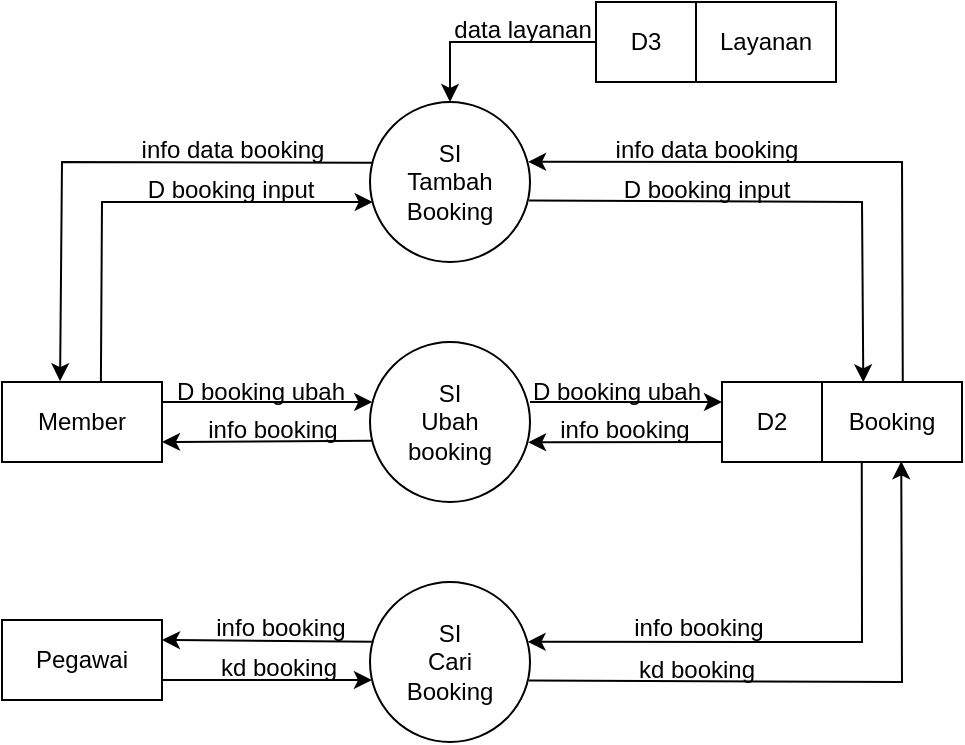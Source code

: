 <mxfile version="27.1.3">
  <diagram name="Halaman-1" id="n2_zF1zKRwBKk121WIfc">
    <mxGraphModel dx="769" dy="371" grid="1" gridSize="10" guides="1" tooltips="1" connect="1" arrows="1" fold="1" page="1" pageScale="1" pageWidth="827" pageHeight="1169" math="0" shadow="0">
      <root>
        <mxCell id="0" />
        <mxCell id="1" parent="0" />
        <mxCell id="7njYJq9A1wwpvdpyOb3C-1" value="Member" style="rounded=0;whiteSpace=wrap;html=1;" parent="1" vertex="1">
          <mxGeometry x="200" y="560" width="80" height="40" as="geometry" />
        </mxCell>
        <mxCell id="7njYJq9A1wwpvdpyOb3C-2" value="SI&lt;div&gt;Ubah&lt;br&gt;&lt;div&gt;booking&lt;/div&gt;&lt;/div&gt;" style="ellipse;whiteSpace=wrap;html=1;" parent="1" vertex="1">
          <mxGeometry x="384" y="540" width="80" height="80" as="geometry" />
        </mxCell>
        <mxCell id="7njYJq9A1wwpvdpyOb3C-3" value="SI&lt;div&gt;Tambah&lt;br&gt;&lt;div&gt;Booking&lt;/div&gt;&lt;/div&gt;" style="ellipse;whiteSpace=wrap;html=1;" parent="1" vertex="1">
          <mxGeometry x="384" y="420" width="80" height="80" as="geometry" />
        </mxCell>
        <mxCell id="7njYJq9A1wwpvdpyOb3C-4" value="SI&lt;div&gt;Cari&lt;br&gt;&lt;div&gt;Booking&lt;/div&gt;&lt;/div&gt;" style="ellipse;whiteSpace=wrap;html=1;" parent="1" vertex="1">
          <mxGeometry x="384" y="660" width="80" height="80" as="geometry" />
        </mxCell>
        <mxCell id="7njYJq9A1wwpvdpyOb3C-7" value="" style="endArrow=classic;html=1;rounded=0;exitX=0.618;exitY=0.013;exitDx=0;exitDy=0;exitPerimeter=0;entryX=0.017;entryY=0.625;entryDx=0;entryDy=0;entryPerimeter=0;" parent="1" source="7njYJq9A1wwpvdpyOb3C-1" target="7njYJq9A1wwpvdpyOb3C-3" edge="1">
          <mxGeometry width="50" height="50" relative="1" as="geometry">
            <mxPoint x="300" y="550" as="sourcePoint" />
            <mxPoint x="350" y="500" as="targetPoint" />
            <Array as="points">
              <mxPoint x="250" y="470" />
            </Array>
          </mxGeometry>
        </mxCell>
        <mxCell id="7njYJq9A1wwpvdpyOb3C-8" value="" style="endArrow=classic;html=1;rounded=0;entryX=0.363;entryY=-0.01;entryDx=0;entryDy=0;entryPerimeter=0;exitX=0.014;exitY=0.379;exitDx=0;exitDy=0;exitPerimeter=0;" parent="1" source="7njYJq9A1wwpvdpyOb3C-3" target="7njYJq9A1wwpvdpyOb3C-1" edge="1">
          <mxGeometry width="50" height="50" relative="1" as="geometry">
            <mxPoint x="320" y="540" as="sourcePoint" />
            <mxPoint x="370" y="490" as="targetPoint" />
            <Array as="points">
              <mxPoint x="230" y="450" />
            </Array>
          </mxGeometry>
        </mxCell>
        <mxCell id="7njYJq9A1wwpvdpyOb3C-9" value="D booking input" style="text;html=1;align=center;verticalAlign=middle;resizable=0;points=[];autosize=1;strokeColor=none;fillColor=none;" parent="1" vertex="1">
          <mxGeometry x="259" y="449" width="110" height="30" as="geometry" />
        </mxCell>
        <mxCell id="7njYJq9A1wwpvdpyOb3C-10" value="info data booking" style="text;html=1;align=center;verticalAlign=middle;resizable=0;points=[];autosize=1;strokeColor=none;fillColor=none;" parent="1" vertex="1">
          <mxGeometry x="260" y="429" width="110" height="30" as="geometry" />
        </mxCell>
        <mxCell id="7njYJq9A1wwpvdpyOb3C-11" value="Booking" style="rounded=0;whiteSpace=wrap;html=1;" parent="1" vertex="1">
          <mxGeometry x="610" y="560" width="70" height="40" as="geometry" />
        </mxCell>
        <mxCell id="7njYJq9A1wwpvdpyOb3C-12" value="D2" style="rounded=0;whiteSpace=wrap;html=1;" parent="1" vertex="1">
          <mxGeometry x="560" y="560" width="50" height="40" as="geometry" />
        </mxCell>
        <mxCell id="7njYJq9A1wwpvdpyOb3C-13" value="" style="endArrow=classic;html=1;rounded=0;exitX=0.994;exitY=0.615;exitDx=0;exitDy=0;exitPerimeter=0;entryX=0.295;entryY=0.004;entryDx=0;entryDy=0;entryPerimeter=0;" parent="1" source="7njYJq9A1wwpvdpyOb3C-3" target="7njYJq9A1wwpvdpyOb3C-11" edge="1">
          <mxGeometry width="50" height="50" relative="1" as="geometry">
            <mxPoint x="480" y="469" as="sourcePoint" />
            <mxPoint x="600" y="550" as="targetPoint" />
            <Array as="points">
              <mxPoint x="630" y="470" />
            </Array>
          </mxGeometry>
        </mxCell>
        <mxCell id="7njYJq9A1wwpvdpyOb3C-14" value="" style="endArrow=classic;html=1;rounded=0;entryX=0.988;entryY=0.374;entryDx=0;entryDy=0;entryPerimeter=0;exitX=0.577;exitY=0.001;exitDx=0;exitDy=0;exitPerimeter=0;" parent="1" source="7njYJq9A1wwpvdpyOb3C-11" target="7njYJq9A1wwpvdpyOb3C-3" edge="1">
          <mxGeometry width="50" height="50" relative="1" as="geometry">
            <mxPoint x="640" y="550" as="sourcePoint" />
            <mxPoint x="540" y="470" as="targetPoint" />
            <Array as="points">
              <mxPoint x="650" y="450" />
            </Array>
          </mxGeometry>
        </mxCell>
        <mxCell id="7njYJq9A1wwpvdpyOb3C-15" value="D booking input" style="text;html=1;align=center;verticalAlign=middle;resizable=0;points=[];autosize=1;strokeColor=none;fillColor=none;" parent="1" vertex="1">
          <mxGeometry x="497" y="449" width="110" height="30" as="geometry" />
        </mxCell>
        <mxCell id="7njYJq9A1wwpvdpyOb3C-16" value="info data booking" style="text;html=1;align=center;verticalAlign=middle;resizable=0;points=[];autosize=1;strokeColor=none;fillColor=none;" parent="1" vertex="1">
          <mxGeometry x="497" y="429" width="110" height="30" as="geometry" />
        </mxCell>
        <mxCell id="7njYJq9A1wwpvdpyOb3C-17" value="" style="endArrow=classic;html=1;rounded=0;exitX=1;exitY=0.25;exitDx=0;exitDy=0;entryX=0.014;entryY=0.375;entryDx=0;entryDy=0;entryPerimeter=0;" parent="1" source="7njYJq9A1wwpvdpyOb3C-1" target="7njYJq9A1wwpvdpyOb3C-2" edge="1">
          <mxGeometry width="50" height="50" relative="1" as="geometry">
            <mxPoint x="340" y="620" as="sourcePoint" />
            <mxPoint x="370" y="570" as="targetPoint" />
          </mxGeometry>
        </mxCell>
        <mxCell id="7njYJq9A1wwpvdpyOb3C-18" value="" style="endArrow=classic;html=1;rounded=0;exitX=1;exitY=0.25;exitDx=0;exitDy=0;entryX=0;entryY=0.25;entryDx=0;entryDy=0;" parent="1" target="7njYJq9A1wwpvdpyOb3C-12" edge="1">
          <mxGeometry width="50" height="50" relative="1" as="geometry">
            <mxPoint x="464" y="570" as="sourcePoint" />
            <mxPoint x="569" y="570" as="targetPoint" />
          </mxGeometry>
        </mxCell>
        <mxCell id="7njYJq9A1wwpvdpyOb3C-19" value="" style="endArrow=classic;html=1;rounded=0;exitX=0.012;exitY=0.617;exitDx=0;exitDy=0;entryX=1;entryY=0.75;entryDx=0;entryDy=0;exitPerimeter=0;" parent="1" source="7njYJq9A1wwpvdpyOb3C-2" target="7njYJq9A1wwpvdpyOb3C-1" edge="1">
          <mxGeometry width="50" height="50" relative="1" as="geometry">
            <mxPoint x="474" y="580" as="sourcePoint" />
            <mxPoint x="570" y="580" as="targetPoint" />
          </mxGeometry>
        </mxCell>
        <mxCell id="7njYJq9A1wwpvdpyOb3C-20" value="" style="endArrow=classic;html=1;rounded=0;exitX=0.012;exitY=0.617;exitDx=0;exitDy=0;exitPerimeter=0;entryX=0.988;entryY=0.627;entryDx=0;entryDy=0;entryPerimeter=0;" parent="1" target="7njYJq9A1wwpvdpyOb3C-2" edge="1">
          <mxGeometry width="50" height="50" relative="1" as="geometry">
            <mxPoint x="560" y="590" as="sourcePoint" />
            <mxPoint x="470" y="610" as="targetPoint" />
          </mxGeometry>
        </mxCell>
        <mxCell id="7njYJq9A1wwpvdpyOb3C-23" value="" style="endArrow=classic;html=1;rounded=0;exitX=0.993;exitY=0.615;exitDx=0;exitDy=0;exitPerimeter=0;entryX=0.566;entryY=0.991;entryDx=0;entryDy=0;entryPerimeter=0;" parent="1" source="7njYJq9A1wwpvdpyOb3C-4" target="7njYJq9A1wwpvdpyOb3C-11" edge="1">
          <mxGeometry width="50" height="50" relative="1" as="geometry">
            <mxPoint x="570" y="700" as="sourcePoint" />
            <mxPoint x="660" y="610" as="targetPoint" />
            <Array as="points">
              <mxPoint x="650" y="710" />
            </Array>
          </mxGeometry>
        </mxCell>
        <mxCell id="7njYJq9A1wwpvdpyOb3C-24" value="" style="endArrow=classic;html=1;rounded=0;entryX=0.985;entryY=0.374;entryDx=0;entryDy=0;entryPerimeter=0;exitX=0.284;exitY=1.001;exitDx=0;exitDy=0;exitPerimeter=0;" parent="1" source="7njYJq9A1wwpvdpyOb3C-11" target="7njYJq9A1wwpvdpyOb3C-4" edge="1">
          <mxGeometry width="50" height="50" relative="1" as="geometry">
            <mxPoint x="620" y="620" as="sourcePoint" />
            <mxPoint x="550" y="620" as="targetPoint" />
            <Array as="points">
              <mxPoint x="630" y="690" />
            </Array>
          </mxGeometry>
        </mxCell>
        <mxCell id="7njYJq9A1wwpvdpyOb3C-25" value="D booking ubah" style="text;html=1;align=center;verticalAlign=middle;resizable=0;points=[];autosize=1;strokeColor=none;fillColor=none;" parent="1" vertex="1">
          <mxGeometry x="274" y="550" width="110" height="30" as="geometry" />
        </mxCell>
        <mxCell id="7njYJq9A1wwpvdpyOb3C-26" value="info booking" style="text;html=1;align=center;verticalAlign=middle;resizable=0;points=[];autosize=1;strokeColor=none;fillColor=none;" parent="1" vertex="1">
          <mxGeometry x="290" y="569" width="90" height="30" as="geometry" />
        </mxCell>
        <mxCell id="7njYJq9A1wwpvdpyOb3C-33" value="D booking ubah" style="text;html=1;align=center;verticalAlign=middle;resizable=0;points=[];autosize=1;strokeColor=none;fillColor=none;" parent="1" vertex="1">
          <mxGeometry x="452" y="550" width="110" height="30" as="geometry" />
        </mxCell>
        <mxCell id="7njYJq9A1wwpvdpyOb3C-34" value="info booking" style="text;html=1;align=center;verticalAlign=middle;resizable=0;points=[];autosize=1;strokeColor=none;fillColor=none;" parent="1" vertex="1">
          <mxGeometry x="466" y="569" width="90" height="30" as="geometry" />
        </mxCell>
        <mxCell id="7njYJq9A1wwpvdpyOb3C-35" value="info booking" style="text;html=1;align=center;verticalAlign=middle;resizable=0;points=[];autosize=1;strokeColor=none;fillColor=none;" parent="1" vertex="1">
          <mxGeometry x="294" y="668" width="90" height="30" as="geometry" />
        </mxCell>
        <mxCell id="7njYJq9A1wwpvdpyOb3C-36" value="kd booking" style="text;html=1;align=center;verticalAlign=middle;resizable=0;points=[];autosize=1;strokeColor=none;fillColor=none;" parent="1" vertex="1">
          <mxGeometry x="298" y="688" width="80" height="30" as="geometry" />
        </mxCell>
        <mxCell id="7njYJq9A1wwpvdpyOb3C-37" value="info booking" style="text;html=1;align=center;verticalAlign=middle;resizable=0;points=[];autosize=1;strokeColor=none;fillColor=none;" parent="1" vertex="1">
          <mxGeometry x="503" y="668" width="90" height="30" as="geometry" />
        </mxCell>
        <mxCell id="7njYJq9A1wwpvdpyOb3C-38" value="kd booking" style="text;html=1;align=center;verticalAlign=middle;resizable=0;points=[];autosize=1;strokeColor=none;fillColor=none;" parent="1" vertex="1">
          <mxGeometry x="507" y="689" width="80" height="30" as="geometry" />
        </mxCell>
        <mxCell id="01pQ-uQCz1l4PfMcZEVC-1" value="Pegawai" style="rounded=0;whiteSpace=wrap;html=1;" vertex="1" parent="1">
          <mxGeometry x="200" y="679" width="80" height="40" as="geometry" />
        </mxCell>
        <mxCell id="01pQ-uQCz1l4PfMcZEVC-2" value="" style="endArrow=classic;html=1;rounded=0;exitX=1;exitY=0.75;exitDx=0;exitDy=0;entryX=0.012;entryY=0.613;entryDx=0;entryDy=0;entryPerimeter=0;" edge="1" parent="1" source="01pQ-uQCz1l4PfMcZEVC-1" target="7njYJq9A1wwpvdpyOb3C-4">
          <mxGeometry width="50" height="50" relative="1" as="geometry">
            <mxPoint x="286.1" y="718.6" as="sourcePoint" />
            <mxPoint x="380" y="710" as="targetPoint" />
          </mxGeometry>
        </mxCell>
        <mxCell id="01pQ-uQCz1l4PfMcZEVC-3" value="" style="endArrow=classic;html=1;rounded=0;entryX=1;entryY=0.25;entryDx=0;entryDy=0;exitX=0.021;exitY=0.373;exitDx=0;exitDy=0;exitPerimeter=0;" edge="1" parent="1" source="7njYJq9A1wwpvdpyOb3C-4" target="01pQ-uQCz1l4PfMcZEVC-1">
          <mxGeometry width="50" height="50" relative="1" as="geometry">
            <mxPoint x="380" y="700" as="sourcePoint" />
            <mxPoint x="430" y="650" as="targetPoint" />
          </mxGeometry>
        </mxCell>
        <mxCell id="01pQ-uQCz1l4PfMcZEVC-4" value="Layanan" style="rounded=0;whiteSpace=wrap;html=1;" vertex="1" parent="1">
          <mxGeometry x="547" y="370" width="70" height="40" as="geometry" />
        </mxCell>
        <mxCell id="01pQ-uQCz1l4PfMcZEVC-5" value="D3" style="rounded=0;whiteSpace=wrap;html=1;" vertex="1" parent="1">
          <mxGeometry x="497" y="370" width="50" height="40" as="geometry" />
        </mxCell>
        <mxCell id="01pQ-uQCz1l4PfMcZEVC-6" value="" style="endArrow=classic;html=1;rounded=0;exitX=0;exitY=0.5;exitDx=0;exitDy=0;entryX=0.5;entryY=0;entryDx=0;entryDy=0;" edge="1" parent="1" source="01pQ-uQCz1l4PfMcZEVC-5" target="7njYJq9A1wwpvdpyOb3C-3">
          <mxGeometry width="50" height="50" relative="1" as="geometry">
            <mxPoint x="340" y="490" as="sourcePoint" />
            <mxPoint x="390" y="440" as="targetPoint" />
            <Array as="points">
              <mxPoint x="424" y="390" />
            </Array>
          </mxGeometry>
        </mxCell>
        <mxCell id="01pQ-uQCz1l4PfMcZEVC-7" value="data layanan" style="text;html=1;align=center;verticalAlign=middle;resizable=0;points=[];autosize=1;strokeColor=none;fillColor=none;" vertex="1" parent="1">
          <mxGeometry x="415" y="369" width="90" height="30" as="geometry" />
        </mxCell>
      </root>
    </mxGraphModel>
  </diagram>
</mxfile>

